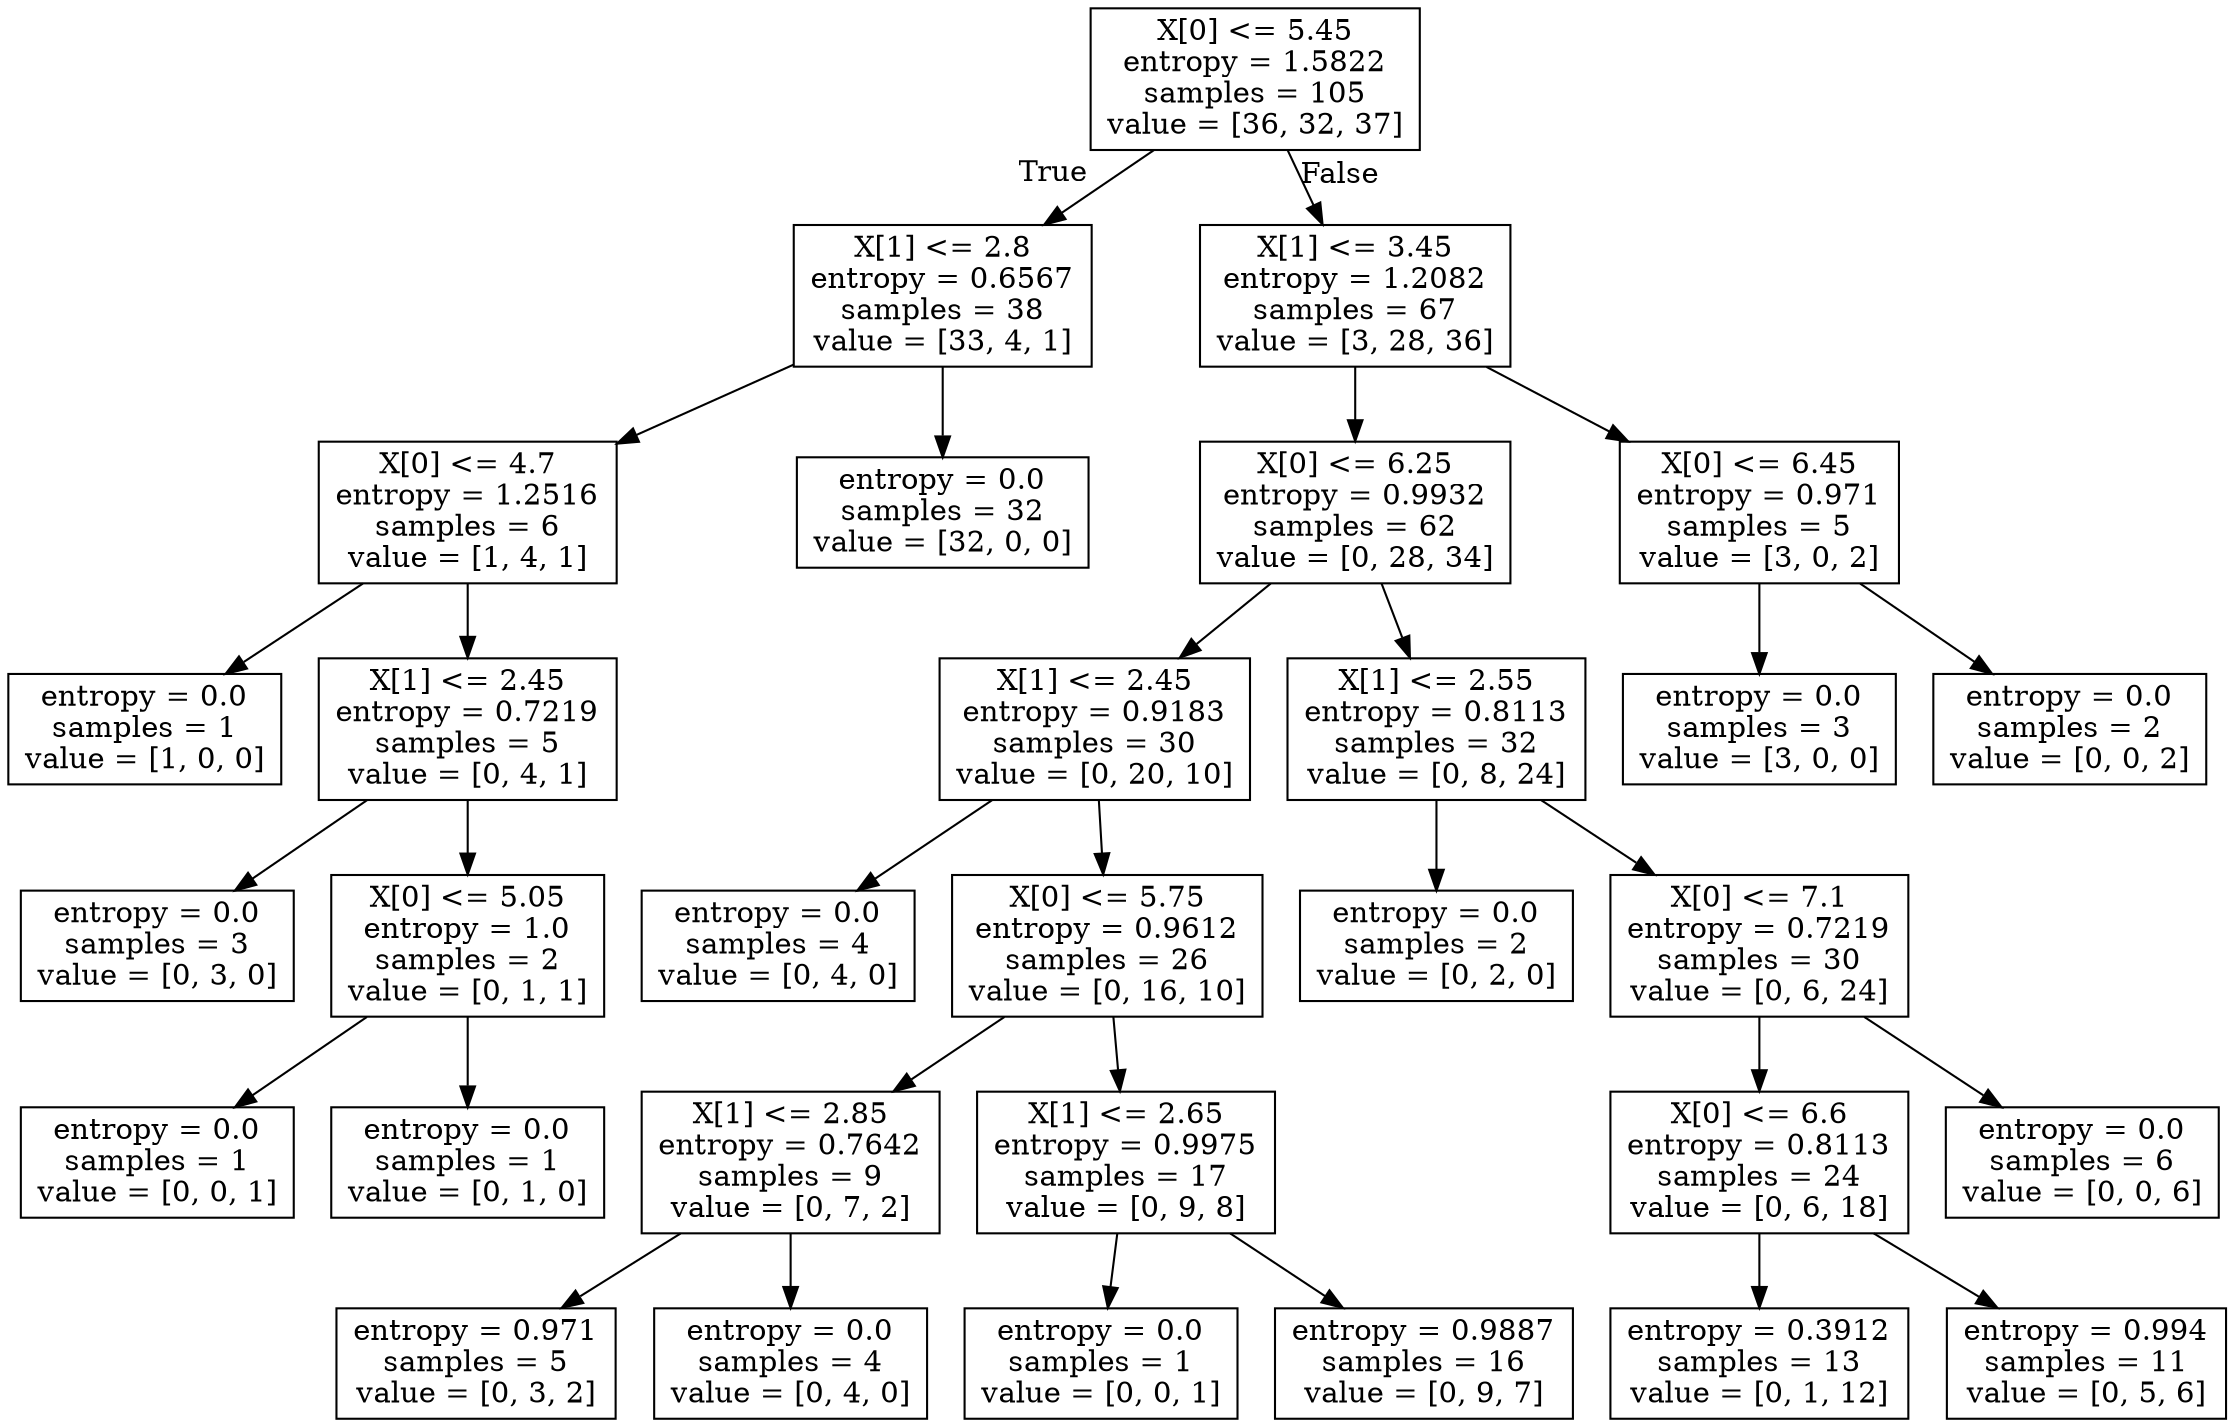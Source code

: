 digraph Tree {
node [shape=box] ;
0 [label="X[0] <= 5.45\nentropy = 1.5822\nsamples = 105\nvalue = [36, 32, 37]"] ;
1 [label="X[1] <= 2.8\nentropy = 0.6567\nsamples = 38\nvalue = [33, 4, 1]"] ;
0 -> 1 [labeldistance=2.5, labelangle=45, headlabel="True"] ;
2 [label="X[0] <= 4.7\nentropy = 1.2516\nsamples = 6\nvalue = [1, 4, 1]"] ;
1 -> 2 ;
3 [label="entropy = 0.0\nsamples = 1\nvalue = [1, 0, 0]"] ;
2 -> 3 ;
4 [label="X[1] <= 2.45\nentropy = 0.7219\nsamples = 5\nvalue = [0, 4, 1]"] ;
2 -> 4 ;
5 [label="entropy = 0.0\nsamples = 3\nvalue = [0, 3, 0]"] ;
4 -> 5 ;
6 [label="X[0] <= 5.05\nentropy = 1.0\nsamples = 2\nvalue = [0, 1, 1]"] ;
4 -> 6 ;
7 [label="entropy = 0.0\nsamples = 1\nvalue = [0, 0, 1]"] ;
6 -> 7 ;
8 [label="entropy = 0.0\nsamples = 1\nvalue = [0, 1, 0]"] ;
6 -> 8 ;
9 [label="entropy = 0.0\nsamples = 32\nvalue = [32, 0, 0]"] ;
1 -> 9 ;
10 [label="X[1] <= 3.45\nentropy = 1.2082\nsamples = 67\nvalue = [3, 28, 36]"] ;
0 -> 10 [labeldistance=2.5, labelangle=-45, headlabel="False"] ;
11 [label="X[0] <= 6.25\nentropy = 0.9932\nsamples = 62\nvalue = [0, 28, 34]"] ;
10 -> 11 ;
12 [label="X[1] <= 2.45\nentropy = 0.9183\nsamples = 30\nvalue = [0, 20, 10]"] ;
11 -> 12 ;
13 [label="entropy = 0.0\nsamples = 4\nvalue = [0, 4, 0]"] ;
12 -> 13 ;
14 [label="X[0] <= 5.75\nentropy = 0.9612\nsamples = 26\nvalue = [0, 16, 10]"] ;
12 -> 14 ;
15 [label="X[1] <= 2.85\nentropy = 0.7642\nsamples = 9\nvalue = [0, 7, 2]"] ;
14 -> 15 ;
16 [label="entropy = 0.971\nsamples = 5\nvalue = [0, 3, 2]"] ;
15 -> 16 ;
17 [label="entropy = 0.0\nsamples = 4\nvalue = [0, 4, 0]"] ;
15 -> 17 ;
18 [label="X[1] <= 2.65\nentropy = 0.9975\nsamples = 17\nvalue = [0, 9, 8]"] ;
14 -> 18 ;
19 [label="entropy = 0.0\nsamples = 1\nvalue = [0, 0, 1]"] ;
18 -> 19 ;
20 [label="entropy = 0.9887\nsamples = 16\nvalue = [0, 9, 7]"] ;
18 -> 20 ;
21 [label="X[1] <= 2.55\nentropy = 0.8113\nsamples = 32\nvalue = [0, 8, 24]"] ;
11 -> 21 ;
22 [label="entropy = 0.0\nsamples = 2\nvalue = [0, 2, 0]"] ;
21 -> 22 ;
23 [label="X[0] <= 7.1\nentropy = 0.7219\nsamples = 30\nvalue = [0, 6, 24]"] ;
21 -> 23 ;
24 [label="X[0] <= 6.6\nentropy = 0.8113\nsamples = 24\nvalue = [0, 6, 18]"] ;
23 -> 24 ;
25 [label="entropy = 0.3912\nsamples = 13\nvalue = [0, 1, 12]"] ;
24 -> 25 ;
26 [label="entropy = 0.994\nsamples = 11\nvalue = [0, 5, 6]"] ;
24 -> 26 ;
27 [label="entropy = 0.0\nsamples = 6\nvalue = [0, 0, 6]"] ;
23 -> 27 ;
28 [label="X[0] <= 6.45\nentropy = 0.971\nsamples = 5\nvalue = [3, 0, 2]"] ;
10 -> 28 ;
29 [label="entropy = 0.0\nsamples = 3\nvalue = [3, 0, 0]"] ;
28 -> 29 ;
30 [label="entropy = 0.0\nsamples = 2\nvalue = [0, 0, 2]"] ;
28 -> 30 ;
}